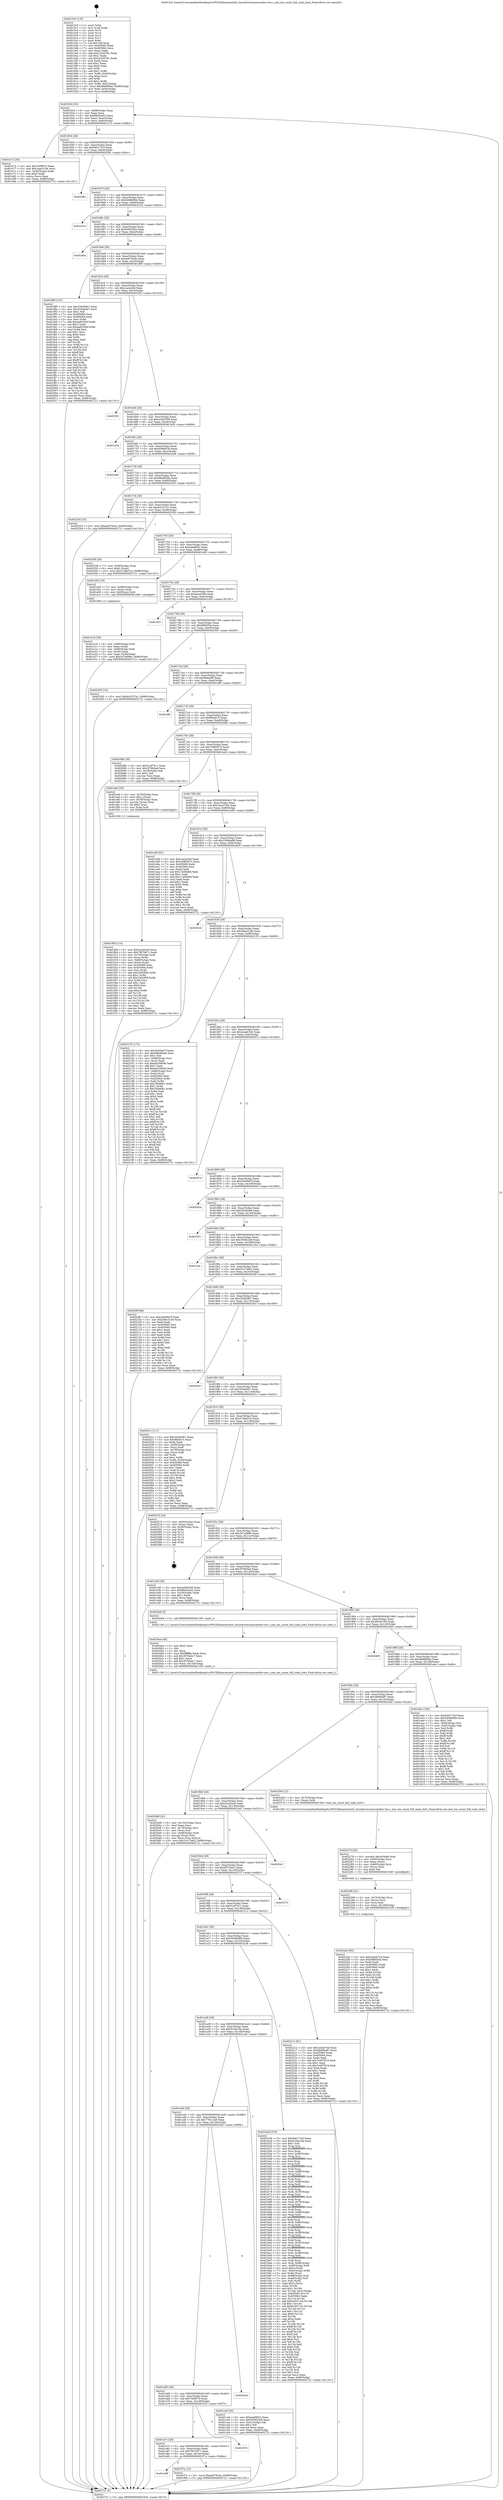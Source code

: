 digraph "0x4015c0" {
  label = "0x4015c0 (/mnt/c/Users/mathe/Desktop/tcc/POCII/binaries/extr_linuxdriversmiscmeihw-txe.c_mei_txe_count_full_read_slots_Final-ollvm.out::main(0))"
  labelloc = "t"
  node[shape=record]

  Entry [label="",width=0.3,height=0.3,shape=circle,fillcolor=black,style=filled]
  "0x401634" [label="{
     0x401634 [32]\l
     | [instrs]\l
     &nbsp;&nbsp;0x401634 \<+6\>: mov -0x98(%rbp),%eax\l
     &nbsp;&nbsp;0x40163a \<+2\>: mov %eax,%ecx\l
     &nbsp;&nbsp;0x40163c \<+6\>: sub $0x88d3ceb2,%ecx\l
     &nbsp;&nbsp;0x401642 \<+6\>: mov %eax,-0xac(%rbp)\l
     &nbsp;&nbsp;0x401648 \<+6\>: mov %ecx,-0xb0(%rbp)\l
     &nbsp;&nbsp;0x40164e \<+6\>: je 0000000000401e72 \<main+0x8b2\>\l
  }"]
  "0x401e72" [label="{
     0x401e72 [30]\l
     | [instrs]\l
     &nbsp;&nbsp;0x401e72 \<+5\>: mov $0x7e0ff374,%eax\l
     &nbsp;&nbsp;0x401e77 \<+5\>: mov $0x1bac57d4,%ecx\l
     &nbsp;&nbsp;0x401e7c \<+3\>: mov -0x30(%rbp),%edx\l
     &nbsp;&nbsp;0x401e7f \<+3\>: cmp $0x0,%edx\l
     &nbsp;&nbsp;0x401e82 \<+3\>: cmove %ecx,%eax\l
     &nbsp;&nbsp;0x401e85 \<+6\>: mov %eax,-0x98(%rbp)\l
     &nbsp;&nbsp;0x401e8b \<+5\>: jmp 0000000000402721 \<main+0x1161\>\l
  }"]
  "0x401654" [label="{
     0x401654 [28]\l
     | [instrs]\l
     &nbsp;&nbsp;0x401654 \<+5\>: jmp 0000000000401659 \<main+0x99\>\l
     &nbsp;&nbsp;0x401659 \<+6\>: mov -0xac(%rbp),%eax\l
     &nbsp;&nbsp;0x40165f \<+5\>: sub $0x94017d1f,%eax\l
     &nbsp;&nbsp;0x401664 \<+6\>: mov %eax,-0xb4(%rbp)\l
     &nbsp;&nbsp;0x40166a \<+6\>: je 000000000040258c \<main+0xfcc\>\l
  }"]
  Exit [label="",width=0.3,height=0.3,shape=circle,fillcolor=black,style=filled,peripheries=2]
  "0x40258c" [label="{
     0x40258c\l
  }", style=dashed]
  "0x401670" [label="{
     0x401670 [28]\l
     | [instrs]\l
     &nbsp;&nbsp;0x401670 \<+5\>: jmp 0000000000401675 \<main+0xb5\>\l
     &nbsp;&nbsp;0x401675 \<+6\>: mov -0xac(%rbp),%eax\l
     &nbsp;&nbsp;0x40167b \<+5\>: sub $0x9468b96b,%eax\l
     &nbsp;&nbsp;0x401680 \<+6\>: mov %eax,-0xb8(%rbp)\l
     &nbsp;&nbsp;0x401686 \<+6\>: je 0000000000402314 \<main+0xd54\>\l
  }"]
  "0x4022ab" [label="{
     0x4022ab [90]\l
     | [instrs]\l
     &nbsp;&nbsp;0x4022ab \<+5\>: mov $0x2a4eb7a0,%eax\l
     &nbsp;&nbsp;0x4022b0 \<+5\>: mov $0xf4fb920a,%esi\l
     &nbsp;&nbsp;0x4022b5 \<+2\>: xor %edx,%edx\l
     &nbsp;&nbsp;0x4022b7 \<+8\>: mov 0x405060,%r8d\l
     &nbsp;&nbsp;0x4022bf \<+8\>: mov 0x405064,%r9d\l
     &nbsp;&nbsp;0x4022c7 \<+3\>: sub $0x1,%edx\l
     &nbsp;&nbsp;0x4022ca \<+3\>: mov %r8d,%r10d\l
     &nbsp;&nbsp;0x4022cd \<+3\>: add %edx,%r10d\l
     &nbsp;&nbsp;0x4022d0 \<+4\>: imul %r10d,%r8d\l
     &nbsp;&nbsp;0x4022d4 \<+4\>: and $0x1,%r8d\l
     &nbsp;&nbsp;0x4022d8 \<+4\>: cmp $0x0,%r8d\l
     &nbsp;&nbsp;0x4022dc \<+4\>: sete %r11b\l
     &nbsp;&nbsp;0x4022e0 \<+4\>: cmp $0xa,%r9d\l
     &nbsp;&nbsp;0x4022e4 \<+3\>: setl %bl\l
     &nbsp;&nbsp;0x4022e7 \<+3\>: mov %r11b,%r14b\l
     &nbsp;&nbsp;0x4022ea \<+3\>: and %bl,%r14b\l
     &nbsp;&nbsp;0x4022ed \<+3\>: xor %bl,%r11b\l
     &nbsp;&nbsp;0x4022f0 \<+3\>: or %r11b,%r14b\l
     &nbsp;&nbsp;0x4022f3 \<+4\>: test $0x1,%r14b\l
     &nbsp;&nbsp;0x4022f7 \<+3\>: cmovne %esi,%eax\l
     &nbsp;&nbsp;0x4022fa \<+6\>: mov %eax,-0x98(%rbp)\l
     &nbsp;&nbsp;0x402300 \<+5\>: jmp 0000000000402721 \<main+0x1161\>\l
  }"]
  "0x402314" [label="{
     0x402314\l
  }", style=dashed]
  "0x40168c" [label="{
     0x40168c [28]\l
     | [instrs]\l
     &nbsp;&nbsp;0x40168c \<+5\>: jmp 0000000000401691 \<main+0xd1\>\l
     &nbsp;&nbsp;0x401691 \<+6\>: mov -0xac(%rbp),%eax\l
     &nbsp;&nbsp;0x401697 \<+5\>: sub $0x94f354a5,%eax\l
     &nbsp;&nbsp;0x40169c \<+6\>: mov %eax,-0xbc(%rbp)\l
     &nbsp;&nbsp;0x4016a2 \<+6\>: je 00000000004024be \<main+0xefe\>\l
  }"]
  "0x402296" [label="{
     0x402296 [21]\l
     | [instrs]\l
     &nbsp;&nbsp;0x402296 \<+4\>: mov -0x70(%rbp),%rcx\l
     &nbsp;&nbsp;0x40229a \<+3\>: mov (%rcx),%rcx\l
     &nbsp;&nbsp;0x40229d \<+3\>: mov %rcx,%rdi\l
     &nbsp;&nbsp;0x4022a0 \<+6\>: mov %eax,-0x158(%rbp)\l
     &nbsp;&nbsp;0x4022a6 \<+5\>: call 0000000000401030 \<free@plt\>\l
     | [calls]\l
     &nbsp;&nbsp;0x401030 \{1\} (unknown)\l
  }"]
  "0x4024be" [label="{
     0x4024be\l
  }", style=dashed]
  "0x4016a8" [label="{
     0x4016a8 [28]\l
     | [instrs]\l
     &nbsp;&nbsp;0x4016a8 \<+5\>: jmp 00000000004016ad \<main+0xed\>\l
     &nbsp;&nbsp;0x4016ad \<+6\>: mov -0xac(%rbp),%eax\l
     &nbsp;&nbsp;0x4016b3 \<+5\>: sub $0xae679c4e,%eax\l
     &nbsp;&nbsp;0x4016b8 \<+6\>: mov %eax,-0xc0(%rbp)\l
     &nbsp;&nbsp;0x4016be \<+6\>: je 0000000000401f89 \<main+0x9c9\>\l
  }"]
  "0x402279" [label="{
     0x402279 [29]\l
     | [instrs]\l
     &nbsp;&nbsp;0x402279 \<+10\>: movabs $0x4030d6,%rdi\l
     &nbsp;&nbsp;0x402283 \<+4\>: mov -0x60(%rbp),%rcx\l
     &nbsp;&nbsp;0x402287 \<+2\>: mov %eax,(%rcx)\l
     &nbsp;&nbsp;0x402289 \<+4\>: mov -0x60(%rbp),%rcx\l
     &nbsp;&nbsp;0x40228d \<+2\>: mov (%rcx),%esi\l
     &nbsp;&nbsp;0x40228f \<+2\>: mov $0x0,%al\l
     &nbsp;&nbsp;0x402291 \<+5\>: call 0000000000401040 \<printf@plt\>\l
     | [calls]\l
     &nbsp;&nbsp;0x401040 \{1\} (unknown)\l
  }"]
  "0x401f89" [label="{
     0x401f89 [147]\l
     | [instrs]\l
     &nbsp;&nbsp;0x401f89 \<+5\>: mov $0x326d59b7,%eax\l
     &nbsp;&nbsp;0x401f8e \<+5\>: mov $0x345ab0b7,%ecx\l
     &nbsp;&nbsp;0x401f93 \<+2\>: mov $0x1,%dl\l
     &nbsp;&nbsp;0x401f95 \<+7\>: mov 0x405060,%esi\l
     &nbsp;&nbsp;0x401f9c \<+7\>: mov 0x405064,%edi\l
     &nbsp;&nbsp;0x401fa3 \<+3\>: mov %esi,%r8d\l
     &nbsp;&nbsp;0x401fa6 \<+7\>: add $0xaa8335ef,%r8d\l
     &nbsp;&nbsp;0x401fad \<+4\>: sub $0x1,%r8d\l
     &nbsp;&nbsp;0x401fb1 \<+7\>: sub $0xaa8335ef,%r8d\l
     &nbsp;&nbsp;0x401fb8 \<+4\>: imul %r8d,%esi\l
     &nbsp;&nbsp;0x401fbc \<+3\>: and $0x1,%esi\l
     &nbsp;&nbsp;0x401fbf \<+3\>: cmp $0x0,%esi\l
     &nbsp;&nbsp;0x401fc2 \<+4\>: sete %r9b\l
     &nbsp;&nbsp;0x401fc6 \<+3\>: cmp $0xa,%edi\l
     &nbsp;&nbsp;0x401fc9 \<+4\>: setl %r10b\l
     &nbsp;&nbsp;0x401fcd \<+3\>: mov %r9b,%r11b\l
     &nbsp;&nbsp;0x401fd0 \<+4\>: xor $0xff,%r11b\l
     &nbsp;&nbsp;0x401fd4 \<+3\>: mov %r10b,%bl\l
     &nbsp;&nbsp;0x401fd7 \<+3\>: xor $0xff,%bl\l
     &nbsp;&nbsp;0x401fda \<+3\>: xor $0x1,%dl\l
     &nbsp;&nbsp;0x401fdd \<+3\>: mov %r11b,%r14b\l
     &nbsp;&nbsp;0x401fe0 \<+4\>: and $0xff,%r14b\l
     &nbsp;&nbsp;0x401fe4 \<+3\>: and %dl,%r9b\l
     &nbsp;&nbsp;0x401fe7 \<+3\>: mov %bl,%r15b\l
     &nbsp;&nbsp;0x401fea \<+4\>: and $0xff,%r15b\l
     &nbsp;&nbsp;0x401fee \<+3\>: and %dl,%r10b\l
     &nbsp;&nbsp;0x401ff1 \<+3\>: or %r9b,%r14b\l
     &nbsp;&nbsp;0x401ff4 \<+3\>: or %r10b,%r15b\l
     &nbsp;&nbsp;0x401ff7 \<+3\>: xor %r15b,%r14b\l
     &nbsp;&nbsp;0x401ffa \<+3\>: or %bl,%r11b\l
     &nbsp;&nbsp;0x401ffd \<+4\>: xor $0xff,%r11b\l
     &nbsp;&nbsp;0x402001 \<+3\>: or $0x1,%dl\l
     &nbsp;&nbsp;0x402004 \<+3\>: and %dl,%r11b\l
     &nbsp;&nbsp;0x402007 \<+3\>: or %r11b,%r14b\l
     &nbsp;&nbsp;0x40200a \<+4\>: test $0x1,%r14b\l
     &nbsp;&nbsp;0x40200e \<+3\>: cmovne %ecx,%eax\l
     &nbsp;&nbsp;0x402011 \<+6\>: mov %eax,-0x98(%rbp)\l
     &nbsp;&nbsp;0x402017 \<+5\>: jmp 0000000000402721 \<main+0x1161\>\l
  }"]
  "0x4016c4" [label="{
     0x4016c4 [28]\l
     | [instrs]\l
     &nbsp;&nbsp;0x4016c4 \<+5\>: jmp 00000000004016c9 \<main+0x109\>\l
     &nbsp;&nbsp;0x4016c9 \<+6\>: mov -0xac(%rbp),%eax\l
     &nbsp;&nbsp;0x4016cf \<+5\>: sub $0xcca2a3a9,%eax\l
     &nbsp;&nbsp;0x4016d4 \<+6\>: mov %eax,-0xc4(%rbp)\l
     &nbsp;&nbsp;0x4016da \<+6\>: je 00000000004025f2 \<main+0x1032\>\l
  }"]
  "0x4020d6" [label="{
     0x4020d6 [41]\l
     | [instrs]\l
     &nbsp;&nbsp;0x4020d6 \<+6\>: mov -0x154(%rbp),%ecx\l
     &nbsp;&nbsp;0x4020dc \<+3\>: imul %eax,%ecx\l
     &nbsp;&nbsp;0x4020df \<+4\>: mov -0x70(%rbp),%rsi\l
     &nbsp;&nbsp;0x4020e3 \<+3\>: mov (%rsi),%rsi\l
     &nbsp;&nbsp;0x4020e6 \<+4\>: mov -0x68(%rbp),%rdi\l
     &nbsp;&nbsp;0x4020ea \<+3\>: movslq (%rdi),%rdi\l
     &nbsp;&nbsp;0x4020ed \<+3\>: mov %ecx,(%rsi,%rdi,4)\l
     &nbsp;&nbsp;0x4020f0 \<+10\>: movl $0x31473d02,-0x98(%rbp)\l
     &nbsp;&nbsp;0x4020fa \<+5\>: jmp 0000000000402721 \<main+0x1161\>\l
  }"]
  "0x4025f2" [label="{
     0x4025f2\l
  }", style=dashed]
  "0x4016e0" [label="{
     0x4016e0 [28]\l
     | [instrs]\l
     &nbsp;&nbsp;0x4016e0 \<+5\>: jmp 00000000004016e5 \<main+0x125\>\l
     &nbsp;&nbsp;0x4016e5 \<+6\>: mov -0xac(%rbp),%eax\l
     &nbsp;&nbsp;0x4016eb \<+5\>: sub $0xce5b5058,%eax\l
     &nbsp;&nbsp;0x4016f0 \<+6\>: mov %eax,-0xc8(%rbp)\l
     &nbsp;&nbsp;0x4016f6 \<+6\>: je 0000000000401e54 \<main+0x894\>\l
  }"]
  "0x4020ae" [label="{
     0x4020ae [40]\l
     | [instrs]\l
     &nbsp;&nbsp;0x4020ae \<+5\>: mov $0x2,%ecx\l
     &nbsp;&nbsp;0x4020b3 \<+1\>: cltd\l
     &nbsp;&nbsp;0x4020b4 \<+2\>: idiv %ecx\l
     &nbsp;&nbsp;0x4020b6 \<+6\>: imul $0xfffffffe,%edx,%ecx\l
     &nbsp;&nbsp;0x4020bc \<+6\>: sub $0x397bbdc7,%ecx\l
     &nbsp;&nbsp;0x4020c2 \<+3\>: add $0x1,%ecx\l
     &nbsp;&nbsp;0x4020c5 \<+6\>: add $0x397bbdc7,%ecx\l
     &nbsp;&nbsp;0x4020cb \<+6\>: mov %ecx,-0x154(%rbp)\l
     &nbsp;&nbsp;0x4020d1 \<+5\>: call 0000000000401160 \<next_i\>\l
     | [calls]\l
     &nbsp;&nbsp;0x401160 \{1\} (/mnt/c/Users/mathe/Desktop/tcc/POCII/binaries/extr_linuxdriversmiscmeihw-txe.c_mei_txe_count_full_read_slots_Final-ollvm.out::next_i)\l
  }"]
  "0x401e54" [label="{
     0x401e54\l
  }", style=dashed]
  "0x4016fc" [label="{
     0x4016fc [28]\l
     | [instrs]\l
     &nbsp;&nbsp;0x4016fc \<+5\>: jmp 0000000000401701 \<main+0x141\>\l
     &nbsp;&nbsp;0x401701 \<+6\>: mov -0xac(%rbp),%eax\l
     &nbsp;&nbsp;0x401707 \<+5\>: sub $0xd58d61fd,%eax\l
     &nbsp;&nbsp;0x40170c \<+6\>: mov %eax,-0xcc(%rbp)\l
     &nbsp;&nbsp;0x401712 \<+6\>: je 00000000004024e8 \<main+0xf28\>\l
  }"]
  "0x401a98" [label="{
     0x401a98\l
  }", style=dashed]
  "0x4024e8" [label="{
     0x4024e8\l
  }", style=dashed]
  "0x401718" [label="{
     0x401718 [28]\l
     | [instrs]\l
     &nbsp;&nbsp;0x401718 \<+5\>: jmp 000000000040171d \<main+0x15d\>\l
     &nbsp;&nbsp;0x40171d \<+6\>: mov -0xac(%rbp),%eax\l
     &nbsp;&nbsp;0x401723 \<+5\>: sub $0xd8e90b4b,%eax\l
     &nbsp;&nbsp;0x401728 \<+6\>: mov %eax,-0xd0(%rbp)\l
     &nbsp;&nbsp;0x40172e \<+6\>: je 0000000000402203 \<main+0xc43\>\l
  }"]
  "0x401f7a" [label="{
     0x401f7a [15]\l
     | [instrs]\l
     &nbsp;&nbsp;0x401f7a \<+10\>: movl $0xae679c4e,-0x98(%rbp)\l
     &nbsp;&nbsp;0x401f84 \<+5\>: jmp 0000000000402721 \<main+0x1161\>\l
  }"]
  "0x402203" [label="{
     0x402203 [15]\l
     | [instrs]\l
     &nbsp;&nbsp;0x402203 \<+10\>: movl $0xae679c4e,-0x98(%rbp)\l
     &nbsp;&nbsp;0x40220d \<+5\>: jmp 0000000000402721 \<main+0x1161\>\l
  }"]
  "0x401734" [label="{
     0x401734 [28]\l
     | [instrs]\l
     &nbsp;&nbsp;0x401734 \<+5\>: jmp 0000000000401739 \<main+0x179\>\l
     &nbsp;&nbsp;0x401739 \<+6\>: mov -0xac(%rbp),%eax\l
     &nbsp;&nbsp;0x40173f \<+5\>: sub $0xdc2237a1,%eax\l
     &nbsp;&nbsp;0x401744 \<+6\>: mov %eax,-0xd4(%rbp)\l
     &nbsp;&nbsp;0x40174a \<+6\>: je 0000000000402558 \<main+0xf98\>\l
  }"]
  "0x401a7c" [label="{
     0x401a7c [28]\l
     | [instrs]\l
     &nbsp;&nbsp;0x401a7c \<+5\>: jmp 0000000000401a81 \<main+0x4c1\>\l
     &nbsp;&nbsp;0x401a81 \<+6\>: mov -0xac(%rbp),%eax\l
     &nbsp;&nbsp;0x401a87 \<+5\>: sub $0x7fb70d71,%eax\l
     &nbsp;&nbsp;0x401a8c \<+6\>: mov %eax,-0x14c(%rbp)\l
     &nbsp;&nbsp;0x401a92 \<+6\>: je 0000000000401f7a \<main+0x9ba\>\l
  }"]
  "0x402558" [label="{
     0x402558 [28]\l
     | [instrs]\l
     &nbsp;&nbsp;0x402558 \<+7\>: mov -0x90(%rbp),%rax\l
     &nbsp;&nbsp;0x40255f \<+6\>: movl $0x0,(%rax)\l
     &nbsp;&nbsp;0x402565 \<+10\>: movl $0x3748a51b,-0x98(%rbp)\l
     &nbsp;&nbsp;0x40256f \<+5\>: jmp 0000000000402721 \<main+0x1161\>\l
  }"]
  "0x401750" [label="{
     0x401750 [28]\l
     | [instrs]\l
     &nbsp;&nbsp;0x401750 \<+5\>: jmp 0000000000401755 \<main+0x195\>\l
     &nbsp;&nbsp;0x401755 \<+6\>: mov -0xac(%rbp),%eax\l
     &nbsp;&nbsp;0x40175b \<+5\>: sub $0xeee6f03c,%eax\l
     &nbsp;&nbsp;0x401760 \<+6\>: mov %eax,-0xd8(%rbp)\l
     &nbsp;&nbsp;0x401766 \<+6\>: je 0000000000401e05 \<main+0x845\>\l
  }"]
  "0x402535" [label="{
     0x402535\l
  }", style=dashed]
  "0x401e05" [label="{
     0x401e05 [19]\l
     | [instrs]\l
     &nbsp;&nbsp;0x401e05 \<+7\>: mov -0x88(%rbp),%rax\l
     &nbsp;&nbsp;0x401e0c \<+3\>: mov (%rax),%rax\l
     &nbsp;&nbsp;0x401e0f \<+4\>: mov 0x8(%rax),%rdi\l
     &nbsp;&nbsp;0x401e13 \<+5\>: call 0000000000401060 \<atoi@plt\>\l
     | [calls]\l
     &nbsp;&nbsp;0x401060 \{1\} (unknown)\l
  }"]
  "0x40176c" [label="{
     0x40176c [28]\l
     | [instrs]\l
     &nbsp;&nbsp;0x40176c \<+5\>: jmp 0000000000401771 \<main+0x1b1\>\l
     &nbsp;&nbsp;0x401771 \<+6\>: mov -0xac(%rbp),%eax\l
     &nbsp;&nbsp;0x401777 \<+5\>: sub $0xeeecf384,%eax\l
     &nbsp;&nbsp;0x40177c \<+6\>: mov %eax,-0xdc(%rbp)\l
     &nbsp;&nbsp;0x401782 \<+6\>: je 0000000000401d51 \<main+0x791\>\l
  }"]
  "0x401a60" [label="{
     0x401a60 [28]\l
     | [instrs]\l
     &nbsp;&nbsp;0x401a60 \<+5\>: jmp 0000000000401a65 \<main+0x4a5\>\l
     &nbsp;&nbsp;0x401a65 \<+6\>: mov -0xac(%rbp),%eax\l
     &nbsp;&nbsp;0x401a6b \<+5\>: sub $0x7e0ff374,%eax\l
     &nbsp;&nbsp;0x401a70 \<+6\>: mov %eax,-0x148(%rbp)\l
     &nbsp;&nbsp;0x401a76 \<+6\>: je 0000000000402535 \<main+0xf75\>\l
  }"]
  "0x401d51" [label="{
     0x401d51\l
  }", style=dashed]
  "0x401788" [label="{
     0x401788 [28]\l
     | [instrs]\l
     &nbsp;&nbsp;0x401788 \<+5\>: jmp 000000000040178d \<main+0x1cd\>\l
     &nbsp;&nbsp;0x40178d \<+6\>: mov -0xac(%rbp),%eax\l
     &nbsp;&nbsp;0x401793 \<+5\>: sub $0xf4fb920a,%eax\l
     &nbsp;&nbsp;0x401798 \<+6\>: mov %eax,-0xe0(%rbp)\l
     &nbsp;&nbsp;0x40179e \<+6\>: je 0000000000402305 \<main+0xd45\>\l
  }"]
  "0x402544" [label="{
     0x402544\l
  }", style=dashed]
  "0x402305" [label="{
     0x402305 [15]\l
     | [instrs]\l
     &nbsp;&nbsp;0x402305 \<+10\>: movl $0xdc2237a1,-0x98(%rbp)\l
     &nbsp;&nbsp;0x40230f \<+5\>: jmp 0000000000402721 \<main+0x1161\>\l
  }"]
  "0x4017a4" [label="{
     0x4017a4 [28]\l
     | [instrs]\l
     &nbsp;&nbsp;0x4017a4 \<+5\>: jmp 00000000004017a9 \<main+0x1e9\>\l
     &nbsp;&nbsp;0x4017a9 \<+6\>: mov -0xac(%rbp),%eax\l
     &nbsp;&nbsp;0x4017af \<+5\>: sub $0x8bdebf8,%eax\l
     &nbsp;&nbsp;0x4017b4 \<+6\>: mov %eax,-0xe4(%rbp)\l
     &nbsp;&nbsp;0x4017ba \<+6\>: je 0000000000401df6 \<main+0x836\>\l
  }"]
  "0x401f08" [label="{
     0x401f08 [114]\l
     | [instrs]\l
     &nbsp;&nbsp;0x401f08 \<+5\>: mov $0xcca2a3a9,%ecx\l
     &nbsp;&nbsp;0x401f0d \<+5\>: mov $0x7fb70d71,%edx\l
     &nbsp;&nbsp;0x401f12 \<+4\>: mov -0x70(%rbp),%rdi\l
     &nbsp;&nbsp;0x401f16 \<+3\>: mov %rax,(%rdi)\l
     &nbsp;&nbsp;0x401f19 \<+4\>: mov -0x68(%rbp),%rax\l
     &nbsp;&nbsp;0x401f1d \<+6\>: movl $0x0,(%rax)\l
     &nbsp;&nbsp;0x401f23 \<+7\>: mov 0x405060,%esi\l
     &nbsp;&nbsp;0x401f2a \<+8\>: mov 0x405064,%r8d\l
     &nbsp;&nbsp;0x401f32 \<+3\>: mov %esi,%r9d\l
     &nbsp;&nbsp;0x401f35 \<+7\>: add $0x23f2df58,%r9d\l
     &nbsp;&nbsp;0x401f3c \<+4\>: sub $0x1,%r9d\l
     &nbsp;&nbsp;0x401f40 \<+7\>: sub $0x23f2df58,%r9d\l
     &nbsp;&nbsp;0x401f47 \<+4\>: imul %r9d,%esi\l
     &nbsp;&nbsp;0x401f4b \<+3\>: and $0x1,%esi\l
     &nbsp;&nbsp;0x401f4e \<+3\>: cmp $0x0,%esi\l
     &nbsp;&nbsp;0x401f51 \<+4\>: sete %r10b\l
     &nbsp;&nbsp;0x401f55 \<+4\>: cmp $0xa,%r8d\l
     &nbsp;&nbsp;0x401f59 \<+4\>: setl %r11b\l
     &nbsp;&nbsp;0x401f5d \<+3\>: mov %r10b,%bl\l
     &nbsp;&nbsp;0x401f60 \<+3\>: and %r11b,%bl\l
     &nbsp;&nbsp;0x401f63 \<+3\>: xor %r11b,%r10b\l
     &nbsp;&nbsp;0x401f66 \<+3\>: or %r10b,%bl\l
     &nbsp;&nbsp;0x401f69 \<+3\>: test $0x1,%bl\l
     &nbsp;&nbsp;0x401f6c \<+3\>: cmovne %edx,%ecx\l
     &nbsp;&nbsp;0x401f6f \<+6\>: mov %ecx,-0x98(%rbp)\l
     &nbsp;&nbsp;0x401f75 \<+5\>: jmp 0000000000402721 \<main+0x1161\>\l
  }"]
  "0x401df6" [label="{
     0x401df6\l
  }", style=dashed]
  "0x4017c0" [label="{
     0x4017c0 [28]\l
     | [instrs]\l
     &nbsp;&nbsp;0x4017c0 \<+5\>: jmp 00000000004017c5 \<main+0x205\>\l
     &nbsp;&nbsp;0x4017c5 \<+6\>: mov -0xac(%rbp),%eax\l
     &nbsp;&nbsp;0x4017cb \<+5\>: sub $0xf9eb915,%eax\l
     &nbsp;&nbsp;0x4017d0 \<+6\>: mov %eax,-0xe8(%rbp)\l
     &nbsp;&nbsp;0x4017d6 \<+6\>: je 000000000040208b \<main+0xacb\>\l
  }"]
  "0x401e18" [label="{
     0x401e18 [30]\l
     | [instrs]\l
     &nbsp;&nbsp;0x401e18 \<+4\>: mov -0x80(%rbp),%rdi\l
     &nbsp;&nbsp;0x401e1c \<+2\>: mov %eax,(%rdi)\l
     &nbsp;&nbsp;0x401e1e \<+4\>: mov -0x80(%rbp),%rdi\l
     &nbsp;&nbsp;0x401e22 \<+2\>: mov (%rdi),%eax\l
     &nbsp;&nbsp;0x401e24 \<+3\>: mov %eax,-0x30(%rbp)\l
     &nbsp;&nbsp;0x401e27 \<+10\>: movl $0x3a7ed996,-0x98(%rbp)\l
     &nbsp;&nbsp;0x401e31 \<+5\>: jmp 0000000000402721 \<main+0x1161\>\l
  }"]
  "0x40208b" [label="{
     0x40208b [30]\l
     | [instrs]\l
     &nbsp;&nbsp;0x40208b \<+5\>: mov $0x51af7011,%eax\l
     &nbsp;&nbsp;0x402090 \<+5\>: mov $0x3f76b0ad,%ecx\l
     &nbsp;&nbsp;0x402095 \<+3\>: mov -0x29(%rbp),%dl\l
     &nbsp;&nbsp;0x402098 \<+3\>: test $0x1,%dl\l
     &nbsp;&nbsp;0x40209b \<+3\>: cmovne %ecx,%eax\l
     &nbsp;&nbsp;0x40209e \<+6\>: mov %eax,-0x98(%rbp)\l
     &nbsp;&nbsp;0x4020a4 \<+5\>: jmp 0000000000402721 \<main+0x1161\>\l
  }"]
  "0x4017dc" [label="{
     0x4017dc [28]\l
     | [instrs]\l
     &nbsp;&nbsp;0x4017dc \<+5\>: jmp 00000000004017e1 \<main+0x221\>\l
     &nbsp;&nbsp;0x4017e1 \<+6\>: mov -0xac(%rbp),%eax\l
     &nbsp;&nbsp;0x4017e7 \<+5\>: sub $0x16982672,%eax\l
     &nbsp;&nbsp;0x4017ec \<+6\>: mov %eax,-0xec(%rbp)\l
     &nbsp;&nbsp;0x4017f2 \<+6\>: je 0000000000401eeb \<main+0x92b\>\l
  }"]
  "0x401a44" [label="{
     0x401a44 [28]\l
     | [instrs]\l
     &nbsp;&nbsp;0x401a44 \<+5\>: jmp 0000000000401a49 \<main+0x489\>\l
     &nbsp;&nbsp;0x401a49 \<+6\>: mov -0xac(%rbp),%eax\l
     &nbsp;&nbsp;0x401a4f \<+5\>: sub $0x778c12a6,%eax\l
     &nbsp;&nbsp;0x401a54 \<+6\>: mov %eax,-0x144(%rbp)\l
     &nbsp;&nbsp;0x401a5a \<+6\>: je 0000000000402544 \<main+0xf84\>\l
  }"]
  "0x401eeb" [label="{
     0x401eeb [29]\l
     | [instrs]\l
     &nbsp;&nbsp;0x401eeb \<+4\>: mov -0x78(%rbp),%rax\l
     &nbsp;&nbsp;0x401eef \<+6\>: movl $0x1,(%rax)\l
     &nbsp;&nbsp;0x401ef5 \<+4\>: mov -0x78(%rbp),%rax\l
     &nbsp;&nbsp;0x401ef9 \<+3\>: movslq (%rax),%rax\l
     &nbsp;&nbsp;0x401efc \<+4\>: shl $0x2,%rax\l
     &nbsp;&nbsp;0x401f00 \<+3\>: mov %rax,%rdi\l
     &nbsp;&nbsp;0x401f03 \<+5\>: call 0000000000401050 \<malloc@plt\>\l
     | [calls]\l
     &nbsp;&nbsp;0x401050 \{1\} (unknown)\l
  }"]
  "0x4017f8" [label="{
     0x4017f8 [28]\l
     | [instrs]\l
     &nbsp;&nbsp;0x4017f8 \<+5\>: jmp 00000000004017fd \<main+0x23d\>\l
     &nbsp;&nbsp;0x4017fd \<+6\>: mov -0xac(%rbp),%eax\l
     &nbsp;&nbsp;0x401803 \<+5\>: sub $0x1bac57d4,%eax\l
     &nbsp;&nbsp;0x401808 \<+6\>: mov %eax,-0xf0(%rbp)\l
     &nbsp;&nbsp;0x40180e \<+6\>: je 0000000000401e90 \<main+0x8d0\>\l
  }"]
  "0x401ca0" [label="{
     0x401ca0 [30]\l
     | [instrs]\l
     &nbsp;&nbsp;0x401ca0 \<+5\>: mov $0xeee6f03c,%eax\l
     &nbsp;&nbsp;0x401ca5 \<+5\>: mov $0x305922b9,%ecx\l
     &nbsp;&nbsp;0x401caa \<+3\>: mov -0x31(%rbp),%dl\l
     &nbsp;&nbsp;0x401cad \<+3\>: test $0x1,%dl\l
     &nbsp;&nbsp;0x401cb0 \<+3\>: cmovne %ecx,%eax\l
     &nbsp;&nbsp;0x401cb3 \<+6\>: mov %eax,-0x98(%rbp)\l
     &nbsp;&nbsp;0x401cb9 \<+5\>: jmp 0000000000402721 \<main+0x1161\>\l
  }"]
  "0x401e90" [label="{
     0x401e90 [91]\l
     | [instrs]\l
     &nbsp;&nbsp;0x401e90 \<+5\>: mov $0xcca2a3a9,%eax\l
     &nbsp;&nbsp;0x401e95 \<+5\>: mov $0x16982672,%ecx\l
     &nbsp;&nbsp;0x401e9a \<+7\>: mov 0x405060,%edx\l
     &nbsp;&nbsp;0x401ea1 \<+7\>: mov 0x405064,%esi\l
     &nbsp;&nbsp;0x401ea8 \<+2\>: mov %edx,%edi\l
     &nbsp;&nbsp;0x401eaa \<+6\>: sub $0x11b0be8d,%edi\l
     &nbsp;&nbsp;0x401eb0 \<+3\>: sub $0x1,%edi\l
     &nbsp;&nbsp;0x401eb3 \<+6\>: add $0x11b0be8d,%edi\l
     &nbsp;&nbsp;0x401eb9 \<+3\>: imul %edi,%edx\l
     &nbsp;&nbsp;0x401ebc \<+3\>: and $0x1,%edx\l
     &nbsp;&nbsp;0x401ebf \<+3\>: cmp $0x0,%edx\l
     &nbsp;&nbsp;0x401ec2 \<+4\>: sete %r8b\l
     &nbsp;&nbsp;0x401ec6 \<+3\>: cmp $0xa,%esi\l
     &nbsp;&nbsp;0x401ec9 \<+4\>: setl %r9b\l
     &nbsp;&nbsp;0x401ecd \<+3\>: mov %r8b,%r10b\l
     &nbsp;&nbsp;0x401ed0 \<+3\>: and %r9b,%r10b\l
     &nbsp;&nbsp;0x401ed3 \<+3\>: xor %r9b,%r8b\l
     &nbsp;&nbsp;0x401ed6 \<+3\>: or %r8b,%r10b\l
     &nbsp;&nbsp;0x401ed9 \<+4\>: test $0x1,%r10b\l
     &nbsp;&nbsp;0x401edd \<+3\>: cmovne %ecx,%eax\l
     &nbsp;&nbsp;0x401ee0 \<+6\>: mov %eax,-0x98(%rbp)\l
     &nbsp;&nbsp;0x401ee6 \<+5\>: jmp 0000000000402721 \<main+0x1161\>\l
  }"]
  "0x401814" [label="{
     0x401814 [28]\l
     | [instrs]\l
     &nbsp;&nbsp;0x401814 \<+5\>: jmp 0000000000401819 \<main+0x259\>\l
     &nbsp;&nbsp;0x401819 \<+6\>: mov -0xac(%rbp),%eax\l
     &nbsp;&nbsp;0x40181f \<+5\>: sub $0x2384be88,%eax\l
     &nbsp;&nbsp;0x401824 \<+6\>: mov %eax,-0xf4(%rbp)\l
     &nbsp;&nbsp;0x40182a \<+6\>: je 00000000004026cb \<main+0x110b\>\l
  }"]
  "0x401a28" [label="{
     0x401a28 [28]\l
     | [instrs]\l
     &nbsp;&nbsp;0x401a28 \<+5\>: jmp 0000000000401a2d \<main+0x46d\>\l
     &nbsp;&nbsp;0x401a2d \<+6\>: mov -0xac(%rbp),%eax\l
     &nbsp;&nbsp;0x401a33 \<+5\>: sub $0x5c34a18a,%eax\l
     &nbsp;&nbsp;0x401a38 \<+6\>: mov %eax,-0x140(%rbp)\l
     &nbsp;&nbsp;0x401a3e \<+6\>: je 0000000000401ca0 \<main+0x6e0\>\l
  }"]
  "0x4026cb" [label="{
     0x4026cb\l
  }", style=dashed]
  "0x401830" [label="{
     0x401830 [28]\l
     | [instrs]\l
     &nbsp;&nbsp;0x401830 \<+5\>: jmp 0000000000401835 \<main+0x275\>\l
     &nbsp;&nbsp;0x401835 \<+6\>: mov -0xac(%rbp),%eax\l
     &nbsp;&nbsp;0x40183b \<+5\>: sub $0x26bc3146,%eax\l
     &nbsp;&nbsp;0x401840 \<+6\>: mov %eax,-0xf8(%rbp)\l
     &nbsp;&nbsp;0x401846 \<+6\>: je 0000000000402155 \<main+0xb95\>\l
  }"]
  "0x401b28" [label="{
     0x401b28 [376]\l
     | [instrs]\l
     &nbsp;&nbsp;0x401b28 \<+5\>: mov $0x94017d1f,%eax\l
     &nbsp;&nbsp;0x401b2d \<+5\>: mov $0x5c34a18a,%ecx\l
     &nbsp;&nbsp;0x401b32 \<+2\>: mov $0x1,%dl\l
     &nbsp;&nbsp;0x401b34 \<+3\>: mov %rsp,%rsi\l
     &nbsp;&nbsp;0x401b37 \<+4\>: add $0xfffffffffffffff0,%rsi\l
     &nbsp;&nbsp;0x401b3b \<+3\>: mov %rsi,%rsp\l
     &nbsp;&nbsp;0x401b3e \<+7\>: mov %rsi,-0x90(%rbp)\l
     &nbsp;&nbsp;0x401b45 \<+3\>: mov %rsp,%rsi\l
     &nbsp;&nbsp;0x401b48 \<+4\>: add $0xfffffffffffffff0,%rsi\l
     &nbsp;&nbsp;0x401b4c \<+3\>: mov %rsi,%rsp\l
     &nbsp;&nbsp;0x401b4f \<+3\>: mov %rsp,%rdi\l
     &nbsp;&nbsp;0x401b52 \<+4\>: add $0xfffffffffffffff0,%rdi\l
     &nbsp;&nbsp;0x401b56 \<+3\>: mov %rdi,%rsp\l
     &nbsp;&nbsp;0x401b59 \<+7\>: mov %rdi,-0x88(%rbp)\l
     &nbsp;&nbsp;0x401b60 \<+3\>: mov %rsp,%rdi\l
     &nbsp;&nbsp;0x401b63 \<+4\>: add $0xfffffffffffffff0,%rdi\l
     &nbsp;&nbsp;0x401b67 \<+3\>: mov %rdi,%rsp\l
     &nbsp;&nbsp;0x401b6a \<+4\>: mov %rdi,-0x80(%rbp)\l
     &nbsp;&nbsp;0x401b6e \<+3\>: mov %rsp,%rdi\l
     &nbsp;&nbsp;0x401b71 \<+4\>: add $0xfffffffffffffff0,%rdi\l
     &nbsp;&nbsp;0x401b75 \<+3\>: mov %rdi,%rsp\l
     &nbsp;&nbsp;0x401b78 \<+4\>: mov %rdi,-0x78(%rbp)\l
     &nbsp;&nbsp;0x401b7c \<+3\>: mov %rsp,%rdi\l
     &nbsp;&nbsp;0x401b7f \<+4\>: add $0xfffffffffffffff0,%rdi\l
     &nbsp;&nbsp;0x401b83 \<+3\>: mov %rdi,%rsp\l
     &nbsp;&nbsp;0x401b86 \<+4\>: mov %rdi,-0x70(%rbp)\l
     &nbsp;&nbsp;0x401b8a \<+3\>: mov %rsp,%rdi\l
     &nbsp;&nbsp;0x401b8d \<+4\>: add $0xfffffffffffffff0,%rdi\l
     &nbsp;&nbsp;0x401b91 \<+3\>: mov %rdi,%rsp\l
     &nbsp;&nbsp;0x401b94 \<+4\>: mov %rdi,-0x68(%rbp)\l
     &nbsp;&nbsp;0x401b98 \<+3\>: mov %rsp,%rdi\l
     &nbsp;&nbsp;0x401b9b \<+4\>: add $0xfffffffffffffff0,%rdi\l
     &nbsp;&nbsp;0x401b9f \<+3\>: mov %rdi,%rsp\l
     &nbsp;&nbsp;0x401ba2 \<+4\>: mov %rdi,-0x60(%rbp)\l
     &nbsp;&nbsp;0x401ba6 \<+3\>: mov %rsp,%rdi\l
     &nbsp;&nbsp;0x401ba9 \<+4\>: add $0xfffffffffffffff0,%rdi\l
     &nbsp;&nbsp;0x401bad \<+3\>: mov %rdi,%rsp\l
     &nbsp;&nbsp;0x401bb0 \<+4\>: mov %rdi,-0x58(%rbp)\l
     &nbsp;&nbsp;0x401bb4 \<+3\>: mov %rsp,%rdi\l
     &nbsp;&nbsp;0x401bb7 \<+4\>: add $0xfffffffffffffff0,%rdi\l
     &nbsp;&nbsp;0x401bbb \<+3\>: mov %rdi,%rsp\l
     &nbsp;&nbsp;0x401bbe \<+4\>: mov %rdi,-0x50(%rbp)\l
     &nbsp;&nbsp;0x401bc2 \<+3\>: mov %rsp,%rdi\l
     &nbsp;&nbsp;0x401bc5 \<+4\>: add $0xfffffffffffffff0,%rdi\l
     &nbsp;&nbsp;0x401bc9 \<+3\>: mov %rdi,%rsp\l
     &nbsp;&nbsp;0x401bcc \<+4\>: mov %rdi,-0x48(%rbp)\l
     &nbsp;&nbsp;0x401bd0 \<+3\>: mov %rsp,%rdi\l
     &nbsp;&nbsp;0x401bd3 \<+4\>: add $0xfffffffffffffff0,%rdi\l
     &nbsp;&nbsp;0x401bd7 \<+3\>: mov %rdi,%rsp\l
     &nbsp;&nbsp;0x401bda \<+4\>: mov %rdi,-0x40(%rbp)\l
     &nbsp;&nbsp;0x401bde \<+7\>: mov -0x90(%rbp),%rdi\l
     &nbsp;&nbsp;0x401be5 \<+6\>: movl $0x0,(%rdi)\l
     &nbsp;&nbsp;0x401beb \<+7\>: mov -0x9c(%rbp),%r8d\l
     &nbsp;&nbsp;0x401bf2 \<+3\>: mov %r8d,(%rsi)\l
     &nbsp;&nbsp;0x401bf5 \<+7\>: mov -0x88(%rbp),%rdi\l
     &nbsp;&nbsp;0x401bfc \<+7\>: mov -0xa8(%rbp),%r9\l
     &nbsp;&nbsp;0x401c03 \<+3\>: mov %r9,(%rdi)\l
     &nbsp;&nbsp;0x401c06 \<+3\>: cmpl $0x2,(%rsi)\l
     &nbsp;&nbsp;0x401c09 \<+4\>: setne %r10b\l
     &nbsp;&nbsp;0x401c0d \<+4\>: and $0x1,%r10b\l
     &nbsp;&nbsp;0x401c11 \<+4\>: mov %r10b,-0x31(%rbp)\l
     &nbsp;&nbsp;0x401c15 \<+8\>: mov 0x405060,%r11d\l
     &nbsp;&nbsp;0x401c1d \<+7\>: mov 0x405064,%ebx\l
     &nbsp;&nbsp;0x401c24 \<+3\>: mov %r11d,%r14d\l
     &nbsp;&nbsp;0x401c27 \<+7\>: add $0xbc5071e3,%r14d\l
     &nbsp;&nbsp;0x401c2e \<+4\>: sub $0x1,%r14d\l
     &nbsp;&nbsp;0x401c32 \<+7\>: sub $0xbc5071e3,%r14d\l
     &nbsp;&nbsp;0x401c39 \<+4\>: imul %r14d,%r11d\l
     &nbsp;&nbsp;0x401c3d \<+4\>: and $0x1,%r11d\l
     &nbsp;&nbsp;0x401c41 \<+4\>: cmp $0x0,%r11d\l
     &nbsp;&nbsp;0x401c45 \<+4\>: sete %r10b\l
     &nbsp;&nbsp;0x401c49 \<+3\>: cmp $0xa,%ebx\l
     &nbsp;&nbsp;0x401c4c \<+4\>: setl %r15b\l
     &nbsp;&nbsp;0x401c50 \<+3\>: mov %r10b,%r12b\l
     &nbsp;&nbsp;0x401c53 \<+4\>: xor $0xff,%r12b\l
     &nbsp;&nbsp;0x401c57 \<+3\>: mov %r15b,%r13b\l
     &nbsp;&nbsp;0x401c5a \<+4\>: xor $0xff,%r13b\l
     &nbsp;&nbsp;0x401c5e \<+3\>: xor $0x0,%dl\l
     &nbsp;&nbsp;0x401c61 \<+3\>: mov %r12b,%sil\l
     &nbsp;&nbsp;0x401c64 \<+4\>: and $0x0,%sil\l
     &nbsp;&nbsp;0x401c68 \<+3\>: and %dl,%r10b\l
     &nbsp;&nbsp;0x401c6b \<+3\>: mov %r13b,%dil\l
     &nbsp;&nbsp;0x401c6e \<+4\>: and $0x0,%dil\l
     &nbsp;&nbsp;0x401c72 \<+3\>: and %dl,%r15b\l
     &nbsp;&nbsp;0x401c75 \<+3\>: or %r10b,%sil\l
     &nbsp;&nbsp;0x401c78 \<+3\>: or %r15b,%dil\l
     &nbsp;&nbsp;0x401c7b \<+3\>: xor %dil,%sil\l
     &nbsp;&nbsp;0x401c7e \<+3\>: or %r13b,%r12b\l
     &nbsp;&nbsp;0x401c81 \<+4\>: xor $0xff,%r12b\l
     &nbsp;&nbsp;0x401c85 \<+3\>: or $0x0,%dl\l
     &nbsp;&nbsp;0x401c88 \<+3\>: and %dl,%r12b\l
     &nbsp;&nbsp;0x401c8b \<+3\>: or %r12b,%sil\l
     &nbsp;&nbsp;0x401c8e \<+4\>: test $0x1,%sil\l
     &nbsp;&nbsp;0x401c92 \<+3\>: cmovne %ecx,%eax\l
     &nbsp;&nbsp;0x401c95 \<+6\>: mov %eax,-0x98(%rbp)\l
     &nbsp;&nbsp;0x401c9b \<+5\>: jmp 0000000000402721 \<main+0x1161\>\l
  }"]
  "0x402155" [label="{
     0x402155 [174]\l
     | [instrs]\l
     &nbsp;&nbsp;0x402155 \<+5\>: mov $0x2b009d7f,%eax\l
     &nbsp;&nbsp;0x40215a \<+5\>: mov $0xd8e90b4b,%ecx\l
     &nbsp;&nbsp;0x40215f \<+2\>: mov $0x1,%dl\l
     &nbsp;&nbsp;0x402161 \<+4\>: mov -0x68(%rbp),%rsi\l
     &nbsp;&nbsp;0x402165 \<+2\>: mov (%rsi),%edi\l
     &nbsp;&nbsp;0x402167 \<+6\>: sub $0xab3390d6,%edi\l
     &nbsp;&nbsp;0x40216d \<+3\>: add $0x1,%edi\l
     &nbsp;&nbsp;0x402170 \<+6\>: add $0xab3390d6,%edi\l
     &nbsp;&nbsp;0x402176 \<+4\>: mov -0x68(%rbp),%rsi\l
     &nbsp;&nbsp;0x40217a \<+2\>: mov %edi,(%rsi)\l
     &nbsp;&nbsp;0x40217c \<+7\>: mov 0x405060,%edi\l
     &nbsp;&nbsp;0x402183 \<+8\>: mov 0x405064,%r8d\l
     &nbsp;&nbsp;0x40218b \<+3\>: mov %edi,%r9d\l
     &nbsp;&nbsp;0x40218e \<+7\>: add $0x1f5b6f81,%r9d\l
     &nbsp;&nbsp;0x402195 \<+4\>: sub $0x1,%r9d\l
     &nbsp;&nbsp;0x402199 \<+7\>: sub $0x1f5b6f81,%r9d\l
     &nbsp;&nbsp;0x4021a0 \<+4\>: imul %r9d,%edi\l
     &nbsp;&nbsp;0x4021a4 \<+3\>: and $0x1,%edi\l
     &nbsp;&nbsp;0x4021a7 \<+3\>: cmp $0x0,%edi\l
     &nbsp;&nbsp;0x4021aa \<+4\>: sete %r10b\l
     &nbsp;&nbsp;0x4021ae \<+4\>: cmp $0xa,%r8d\l
     &nbsp;&nbsp;0x4021b2 \<+4\>: setl %r11b\l
     &nbsp;&nbsp;0x4021b6 \<+3\>: mov %r10b,%bl\l
     &nbsp;&nbsp;0x4021b9 \<+3\>: xor $0xff,%bl\l
     &nbsp;&nbsp;0x4021bc \<+3\>: mov %r11b,%r14b\l
     &nbsp;&nbsp;0x4021bf \<+4\>: xor $0xff,%r14b\l
     &nbsp;&nbsp;0x4021c3 \<+3\>: xor $0x1,%dl\l
     &nbsp;&nbsp;0x4021c6 \<+3\>: mov %bl,%r15b\l
     &nbsp;&nbsp;0x4021c9 \<+4\>: and $0xff,%r15b\l
     &nbsp;&nbsp;0x4021cd \<+3\>: and %dl,%r10b\l
     &nbsp;&nbsp;0x4021d0 \<+3\>: mov %r14b,%r12b\l
     &nbsp;&nbsp;0x4021d3 \<+4\>: and $0xff,%r12b\l
     &nbsp;&nbsp;0x4021d7 \<+3\>: and %dl,%r11b\l
     &nbsp;&nbsp;0x4021da \<+3\>: or %r10b,%r15b\l
     &nbsp;&nbsp;0x4021dd \<+3\>: or %r11b,%r12b\l
     &nbsp;&nbsp;0x4021e0 \<+3\>: xor %r12b,%r15b\l
     &nbsp;&nbsp;0x4021e3 \<+3\>: or %r14b,%bl\l
     &nbsp;&nbsp;0x4021e6 \<+3\>: xor $0xff,%bl\l
     &nbsp;&nbsp;0x4021e9 \<+3\>: or $0x1,%dl\l
     &nbsp;&nbsp;0x4021ec \<+2\>: and %dl,%bl\l
     &nbsp;&nbsp;0x4021ee \<+3\>: or %bl,%r15b\l
     &nbsp;&nbsp;0x4021f1 \<+4\>: test $0x1,%r15b\l
     &nbsp;&nbsp;0x4021f5 \<+3\>: cmovne %ecx,%eax\l
     &nbsp;&nbsp;0x4021f8 \<+6\>: mov %eax,-0x98(%rbp)\l
     &nbsp;&nbsp;0x4021fe \<+5\>: jmp 0000000000402721 \<main+0x1161\>\l
  }"]
  "0x40184c" [label="{
     0x40184c [28]\l
     | [instrs]\l
     &nbsp;&nbsp;0x40184c \<+5\>: jmp 0000000000401851 \<main+0x291\>\l
     &nbsp;&nbsp;0x401851 \<+6\>: mov -0xac(%rbp),%eax\l
     &nbsp;&nbsp;0x401857 \<+5\>: sub $0x2a4eb7a0,%eax\l
     &nbsp;&nbsp;0x40185c \<+6\>: mov %eax,-0xfc(%rbp)\l
     &nbsp;&nbsp;0x401862 \<+6\>: je 000000000040267e \<main+0x10be\>\l
  }"]
  "0x401a0c" [label="{
     0x401a0c [28]\l
     | [instrs]\l
     &nbsp;&nbsp;0x401a0c \<+5\>: jmp 0000000000401a11 \<main+0x451\>\l
     &nbsp;&nbsp;0x401a11 \<+6\>: mov -0xac(%rbp),%eax\l
     &nbsp;&nbsp;0x401a17 \<+5\>: sub $0x56390d6b,%eax\l
     &nbsp;&nbsp;0x401a1c \<+6\>: mov %eax,-0x13c(%rbp)\l
     &nbsp;&nbsp;0x401a22 \<+6\>: je 0000000000401b28 \<main+0x568\>\l
  }"]
  "0x40267e" [label="{
     0x40267e\l
  }", style=dashed]
  "0x401868" [label="{
     0x401868 [28]\l
     | [instrs]\l
     &nbsp;&nbsp;0x401868 \<+5\>: jmp 000000000040186d \<main+0x2ad\>\l
     &nbsp;&nbsp;0x40186d \<+6\>: mov -0xac(%rbp),%eax\l
     &nbsp;&nbsp;0x401873 \<+5\>: sub $0x2b009d7f,%eax\l
     &nbsp;&nbsp;0x401878 \<+6\>: mov %eax,-0x100(%rbp)\l
     &nbsp;&nbsp;0x40187e \<+6\>: je 0000000000402654 \<main+0x1094\>\l
  }"]
  "0x402212" [label="{
     0x402212 [91]\l
     | [instrs]\l
     &nbsp;&nbsp;0x402212 \<+5\>: mov $0x2a4eb7a0,%eax\l
     &nbsp;&nbsp;0x402217 \<+5\>: mov $0x48d9da87,%ecx\l
     &nbsp;&nbsp;0x40221c \<+7\>: mov 0x405060,%edx\l
     &nbsp;&nbsp;0x402223 \<+7\>: mov 0x405064,%esi\l
     &nbsp;&nbsp;0x40222a \<+2\>: mov %edx,%edi\l
     &nbsp;&nbsp;0x40222c \<+6\>: add $0x7e497814,%edi\l
     &nbsp;&nbsp;0x402232 \<+3\>: sub $0x1,%edi\l
     &nbsp;&nbsp;0x402235 \<+6\>: sub $0x7e497814,%edi\l
     &nbsp;&nbsp;0x40223b \<+3\>: imul %edi,%edx\l
     &nbsp;&nbsp;0x40223e \<+3\>: and $0x1,%edx\l
     &nbsp;&nbsp;0x402241 \<+3\>: cmp $0x0,%edx\l
     &nbsp;&nbsp;0x402244 \<+4\>: sete %r8b\l
     &nbsp;&nbsp;0x402248 \<+3\>: cmp $0xa,%esi\l
     &nbsp;&nbsp;0x40224b \<+4\>: setl %r9b\l
     &nbsp;&nbsp;0x40224f \<+3\>: mov %r8b,%r10b\l
     &nbsp;&nbsp;0x402252 \<+3\>: and %r9b,%r10b\l
     &nbsp;&nbsp;0x402255 \<+3\>: xor %r9b,%r8b\l
     &nbsp;&nbsp;0x402258 \<+3\>: or %r8b,%r10b\l
     &nbsp;&nbsp;0x40225b \<+4\>: test $0x1,%r10b\l
     &nbsp;&nbsp;0x40225f \<+3\>: cmovne %ecx,%eax\l
     &nbsp;&nbsp;0x402262 \<+6\>: mov %eax,-0x98(%rbp)\l
     &nbsp;&nbsp;0x402268 \<+5\>: jmp 0000000000402721 \<main+0x1161\>\l
  }"]
  "0x402654" [label="{
     0x402654\l
  }", style=dashed]
  "0x401884" [label="{
     0x401884 [28]\l
     | [instrs]\l
     &nbsp;&nbsp;0x401884 \<+5\>: jmp 0000000000401889 \<main+0x2c9\>\l
     &nbsp;&nbsp;0x401889 \<+6\>: mov -0xac(%rbp),%eax\l
     &nbsp;&nbsp;0x40188f \<+5\>: sub $0x2e0cb0e8,%eax\l
     &nbsp;&nbsp;0x401894 \<+6\>: mov %eax,-0x104(%rbp)\l
     &nbsp;&nbsp;0x40189a \<+6\>: je 0000000000402351 \<main+0xd91\>\l
  }"]
  "0x4019f0" [label="{
     0x4019f0 [28]\l
     | [instrs]\l
     &nbsp;&nbsp;0x4019f0 \<+5\>: jmp 00000000004019f5 \<main+0x435\>\l
     &nbsp;&nbsp;0x4019f5 \<+6\>: mov -0xac(%rbp),%eax\l
     &nbsp;&nbsp;0x4019fb \<+5\>: sub $0x51af7011,%eax\l
     &nbsp;&nbsp;0x401a00 \<+6\>: mov %eax,-0x138(%rbp)\l
     &nbsp;&nbsp;0x401a06 \<+6\>: je 0000000000402212 \<main+0xc52\>\l
  }"]
  "0x402351" [label="{
     0x402351\l
  }", style=dashed]
  "0x4018a0" [label="{
     0x4018a0 [28]\l
     | [instrs]\l
     &nbsp;&nbsp;0x4018a0 \<+5\>: jmp 00000000004018a5 \<main+0x2e5\>\l
     &nbsp;&nbsp;0x4018a5 \<+6\>: mov -0xac(%rbp),%eax\l
     &nbsp;&nbsp;0x4018ab \<+5\>: sub $0x305922b9,%eax\l
     &nbsp;&nbsp;0x4018b0 \<+6\>: mov %eax,-0x108(%rbp)\l
     &nbsp;&nbsp;0x4018b6 \<+6\>: je 0000000000401cbe \<main+0x6fe\>\l
  }"]
  "0x402375" [label="{
     0x402375\l
  }", style=dashed]
  "0x401cbe" [label="{
     0x401cbe\l
  }", style=dashed]
  "0x4018bc" [label="{
     0x4018bc [28]\l
     | [instrs]\l
     &nbsp;&nbsp;0x4018bc \<+5\>: jmp 00000000004018c1 \<main+0x301\>\l
     &nbsp;&nbsp;0x4018c1 \<+6\>: mov -0xac(%rbp),%eax\l
     &nbsp;&nbsp;0x4018c7 \<+5\>: sub $0x31473d02,%eax\l
     &nbsp;&nbsp;0x4018cc \<+6\>: mov %eax,-0x10c(%rbp)\l
     &nbsp;&nbsp;0x4018d2 \<+6\>: je 00000000004020ff \<main+0xb3f\>\l
  }"]
  "0x4019d4" [label="{
     0x4019d4 [28]\l
     | [instrs]\l
     &nbsp;&nbsp;0x4019d4 \<+5\>: jmp 00000000004019d9 \<main+0x419\>\l
     &nbsp;&nbsp;0x4019d9 \<+6\>: mov -0xac(%rbp),%eax\l
     &nbsp;&nbsp;0x4019df \<+5\>: sub $0x4f27ddc3,%eax\l
     &nbsp;&nbsp;0x4019e4 \<+6\>: mov %eax,-0x134(%rbp)\l
     &nbsp;&nbsp;0x4019ea \<+6\>: je 0000000000402375 \<main+0xdb5\>\l
  }"]
  "0x4020ff" [label="{
     0x4020ff [86]\l
     | [instrs]\l
     &nbsp;&nbsp;0x4020ff \<+5\>: mov $0x2b009d7f,%eax\l
     &nbsp;&nbsp;0x402104 \<+5\>: mov $0x26bc3146,%ecx\l
     &nbsp;&nbsp;0x402109 \<+2\>: xor %edx,%edx\l
     &nbsp;&nbsp;0x40210b \<+7\>: mov 0x405060,%esi\l
     &nbsp;&nbsp;0x402112 \<+7\>: mov 0x405064,%edi\l
     &nbsp;&nbsp;0x402119 \<+3\>: sub $0x1,%edx\l
     &nbsp;&nbsp;0x40211c \<+3\>: mov %esi,%r8d\l
     &nbsp;&nbsp;0x40211f \<+3\>: add %edx,%r8d\l
     &nbsp;&nbsp;0x402122 \<+4\>: imul %r8d,%esi\l
     &nbsp;&nbsp;0x402126 \<+3\>: and $0x1,%esi\l
     &nbsp;&nbsp;0x402129 \<+3\>: cmp $0x0,%esi\l
     &nbsp;&nbsp;0x40212c \<+4\>: sete %r9b\l
     &nbsp;&nbsp;0x402130 \<+3\>: cmp $0xa,%edi\l
     &nbsp;&nbsp;0x402133 \<+4\>: setl %r10b\l
     &nbsp;&nbsp;0x402137 \<+3\>: mov %r9b,%r11b\l
     &nbsp;&nbsp;0x40213a \<+3\>: and %r10b,%r11b\l
     &nbsp;&nbsp;0x40213d \<+3\>: xor %r10b,%r9b\l
     &nbsp;&nbsp;0x402140 \<+3\>: or %r9b,%r11b\l
     &nbsp;&nbsp;0x402143 \<+4\>: test $0x1,%r11b\l
     &nbsp;&nbsp;0x402147 \<+3\>: cmovne %ecx,%eax\l
     &nbsp;&nbsp;0x40214a \<+6\>: mov %eax,-0x98(%rbp)\l
     &nbsp;&nbsp;0x402150 \<+5\>: jmp 0000000000402721 \<main+0x1161\>\l
  }"]
  "0x4018d8" [label="{
     0x4018d8 [28]\l
     | [instrs]\l
     &nbsp;&nbsp;0x4018d8 \<+5\>: jmp 00000000004018dd \<main+0x31d\>\l
     &nbsp;&nbsp;0x4018dd \<+6\>: mov -0xac(%rbp),%eax\l
     &nbsp;&nbsp;0x4018e3 \<+5\>: sub $0x326d59b7,%eax\l
     &nbsp;&nbsp;0x4018e8 \<+6\>: mov %eax,-0x110(%rbp)\l
     &nbsp;&nbsp;0x4018ee \<+6\>: je 000000000040262f \<main+0x106f\>\l
  }"]
  "0x4025d1" [label="{
     0x4025d1\l
  }", style=dashed]
  "0x40262f" [label="{
     0x40262f\l
  }", style=dashed]
  "0x4018f4" [label="{
     0x4018f4 [28]\l
     | [instrs]\l
     &nbsp;&nbsp;0x4018f4 \<+5\>: jmp 00000000004018f9 \<main+0x339\>\l
     &nbsp;&nbsp;0x4018f9 \<+6\>: mov -0xac(%rbp),%eax\l
     &nbsp;&nbsp;0x4018ff \<+5\>: sub $0x345ab0b7,%eax\l
     &nbsp;&nbsp;0x401904 \<+6\>: mov %eax,-0x114(%rbp)\l
     &nbsp;&nbsp;0x40190a \<+6\>: je 000000000040201c \<main+0xa5c\>\l
  }"]
  "0x4019b8" [label="{
     0x4019b8 [28]\l
     | [instrs]\l
     &nbsp;&nbsp;0x4019b8 \<+5\>: jmp 00000000004019bd \<main+0x3fd\>\l
     &nbsp;&nbsp;0x4019bd \<+6\>: mov -0xac(%rbp),%eax\l
     &nbsp;&nbsp;0x4019c3 \<+5\>: sub $0x4c2e2ec8,%eax\l
     &nbsp;&nbsp;0x4019c8 \<+6\>: mov %eax,-0x130(%rbp)\l
     &nbsp;&nbsp;0x4019ce \<+6\>: je 00000000004025d1 \<main+0x1011\>\l
  }"]
  "0x40201c" [label="{
     0x40201c [111]\l
     | [instrs]\l
     &nbsp;&nbsp;0x40201c \<+5\>: mov $0x326d59b7,%eax\l
     &nbsp;&nbsp;0x402021 \<+5\>: mov $0xf9eb915,%ecx\l
     &nbsp;&nbsp;0x402026 \<+2\>: xor %edx,%edx\l
     &nbsp;&nbsp;0x402028 \<+4\>: mov -0x68(%rbp),%rsi\l
     &nbsp;&nbsp;0x40202c \<+2\>: mov (%rsi),%edi\l
     &nbsp;&nbsp;0x40202e \<+4\>: mov -0x78(%rbp),%rsi\l
     &nbsp;&nbsp;0x402032 \<+2\>: cmp (%rsi),%edi\l
     &nbsp;&nbsp;0x402034 \<+4\>: setl %r8b\l
     &nbsp;&nbsp;0x402038 \<+4\>: and $0x1,%r8b\l
     &nbsp;&nbsp;0x40203c \<+4\>: mov %r8b,-0x29(%rbp)\l
     &nbsp;&nbsp;0x402040 \<+7\>: mov 0x405060,%edi\l
     &nbsp;&nbsp;0x402047 \<+8\>: mov 0x405064,%r9d\l
     &nbsp;&nbsp;0x40204f \<+3\>: sub $0x1,%edx\l
     &nbsp;&nbsp;0x402052 \<+3\>: mov %edi,%r10d\l
     &nbsp;&nbsp;0x402055 \<+3\>: add %edx,%r10d\l
     &nbsp;&nbsp;0x402058 \<+4\>: imul %r10d,%edi\l
     &nbsp;&nbsp;0x40205c \<+3\>: and $0x1,%edi\l
     &nbsp;&nbsp;0x40205f \<+3\>: cmp $0x0,%edi\l
     &nbsp;&nbsp;0x402062 \<+4\>: sete %r8b\l
     &nbsp;&nbsp;0x402066 \<+4\>: cmp $0xa,%r9d\l
     &nbsp;&nbsp;0x40206a \<+4\>: setl %r11b\l
     &nbsp;&nbsp;0x40206e \<+3\>: mov %r8b,%bl\l
     &nbsp;&nbsp;0x402071 \<+3\>: and %r11b,%bl\l
     &nbsp;&nbsp;0x402074 \<+3\>: xor %r11b,%r8b\l
     &nbsp;&nbsp;0x402077 \<+3\>: or %r8b,%bl\l
     &nbsp;&nbsp;0x40207a \<+3\>: test $0x1,%bl\l
     &nbsp;&nbsp;0x40207d \<+3\>: cmovne %ecx,%eax\l
     &nbsp;&nbsp;0x402080 \<+6\>: mov %eax,-0x98(%rbp)\l
     &nbsp;&nbsp;0x402086 \<+5\>: jmp 0000000000402721 \<main+0x1161\>\l
  }"]
  "0x401910" [label="{
     0x401910 [28]\l
     | [instrs]\l
     &nbsp;&nbsp;0x401910 \<+5\>: jmp 0000000000401915 \<main+0x355\>\l
     &nbsp;&nbsp;0x401915 \<+6\>: mov -0xac(%rbp),%eax\l
     &nbsp;&nbsp;0x40191b \<+5\>: sub $0x3748a51b,%eax\l
     &nbsp;&nbsp;0x401920 \<+6\>: mov %eax,-0x118(%rbp)\l
     &nbsp;&nbsp;0x401926 \<+6\>: je 0000000000402574 \<main+0xfb4\>\l
  }"]
  "0x40226d" [label="{
     0x40226d [12]\l
     | [instrs]\l
     &nbsp;&nbsp;0x40226d \<+4\>: mov -0x70(%rbp),%rax\l
     &nbsp;&nbsp;0x402271 \<+3\>: mov (%rax),%rdi\l
     &nbsp;&nbsp;0x402274 \<+5\>: call 00000000004015a0 \<mei_txe_count_full_read_slots\>\l
     | [calls]\l
     &nbsp;&nbsp;0x4015a0 \{1\} (/mnt/c/Users/mathe/Desktop/tcc/POCII/binaries/extr_linuxdriversmiscmeihw-txe.c_mei_txe_count_full_read_slots_Final-ollvm.out::mei_txe_count_full_read_slots)\l
  }"]
  "0x402574" [label="{
     0x402574 [24]\l
     | [instrs]\l
     &nbsp;&nbsp;0x402574 \<+7\>: mov -0x90(%rbp),%rax\l
     &nbsp;&nbsp;0x40257b \<+2\>: mov (%rax),%eax\l
     &nbsp;&nbsp;0x40257d \<+4\>: lea -0x28(%rbp),%rsp\l
     &nbsp;&nbsp;0x402581 \<+1\>: pop %rbx\l
     &nbsp;&nbsp;0x402582 \<+2\>: pop %r12\l
     &nbsp;&nbsp;0x402584 \<+2\>: pop %r13\l
     &nbsp;&nbsp;0x402586 \<+2\>: pop %r14\l
     &nbsp;&nbsp;0x402588 \<+2\>: pop %r15\l
     &nbsp;&nbsp;0x40258a \<+1\>: pop %rbp\l
     &nbsp;&nbsp;0x40258b \<+1\>: ret\l
  }"]
  "0x40192c" [label="{
     0x40192c [28]\l
     | [instrs]\l
     &nbsp;&nbsp;0x40192c \<+5\>: jmp 0000000000401931 \<main+0x371\>\l
     &nbsp;&nbsp;0x401931 \<+6\>: mov -0xac(%rbp),%eax\l
     &nbsp;&nbsp;0x401937 \<+5\>: sub $0x3a7ed996,%eax\l
     &nbsp;&nbsp;0x40193c \<+6\>: mov %eax,-0x11c(%rbp)\l
     &nbsp;&nbsp;0x401942 \<+6\>: je 0000000000401e36 \<main+0x876\>\l
  }"]
  "0x4015c0" [label="{
     0x4015c0 [116]\l
     | [instrs]\l
     &nbsp;&nbsp;0x4015c0 \<+1\>: push %rbp\l
     &nbsp;&nbsp;0x4015c1 \<+3\>: mov %rsp,%rbp\l
     &nbsp;&nbsp;0x4015c4 \<+2\>: push %r15\l
     &nbsp;&nbsp;0x4015c6 \<+2\>: push %r14\l
     &nbsp;&nbsp;0x4015c8 \<+2\>: push %r13\l
     &nbsp;&nbsp;0x4015ca \<+2\>: push %r12\l
     &nbsp;&nbsp;0x4015cc \<+1\>: push %rbx\l
     &nbsp;&nbsp;0x4015cd \<+7\>: sub $0x158,%rsp\l
     &nbsp;&nbsp;0x4015d4 \<+7\>: mov 0x405060,%eax\l
     &nbsp;&nbsp;0x4015db \<+7\>: mov 0x405064,%ecx\l
     &nbsp;&nbsp;0x4015e2 \<+2\>: mov %eax,%edx\l
     &nbsp;&nbsp;0x4015e4 \<+6\>: add $0x2c226761,%edx\l
     &nbsp;&nbsp;0x4015ea \<+3\>: sub $0x1,%edx\l
     &nbsp;&nbsp;0x4015ed \<+6\>: sub $0x2c226761,%edx\l
     &nbsp;&nbsp;0x4015f3 \<+3\>: imul %edx,%eax\l
     &nbsp;&nbsp;0x4015f6 \<+3\>: and $0x1,%eax\l
     &nbsp;&nbsp;0x4015f9 \<+3\>: cmp $0x0,%eax\l
     &nbsp;&nbsp;0x4015fc \<+4\>: sete %r8b\l
     &nbsp;&nbsp;0x401600 \<+4\>: and $0x1,%r8b\l
     &nbsp;&nbsp;0x401604 \<+7\>: mov %r8b,-0x92(%rbp)\l
     &nbsp;&nbsp;0x40160b \<+3\>: cmp $0xa,%ecx\l
     &nbsp;&nbsp;0x40160e \<+4\>: setl %r8b\l
     &nbsp;&nbsp;0x401612 \<+4\>: and $0x1,%r8b\l
     &nbsp;&nbsp;0x401616 \<+7\>: mov %r8b,-0x91(%rbp)\l
     &nbsp;&nbsp;0x40161d \<+10\>: movl $0x48d869a0,-0x98(%rbp)\l
     &nbsp;&nbsp;0x401627 \<+6\>: mov %edi,-0x9c(%rbp)\l
     &nbsp;&nbsp;0x40162d \<+7\>: mov %rsi,-0xa8(%rbp)\l
  }"]
  "0x401e36" [label="{
     0x401e36 [30]\l
     | [instrs]\l
     &nbsp;&nbsp;0x401e36 \<+5\>: mov $0xce5b5058,%eax\l
     &nbsp;&nbsp;0x401e3b \<+5\>: mov $0x88d3ceb2,%ecx\l
     &nbsp;&nbsp;0x401e40 \<+3\>: mov -0x30(%rbp),%edx\l
     &nbsp;&nbsp;0x401e43 \<+3\>: cmp $0x1,%edx\l
     &nbsp;&nbsp;0x401e46 \<+3\>: cmovl %ecx,%eax\l
     &nbsp;&nbsp;0x401e49 \<+6\>: mov %eax,-0x98(%rbp)\l
     &nbsp;&nbsp;0x401e4f \<+5\>: jmp 0000000000402721 \<main+0x1161\>\l
  }"]
  "0x401948" [label="{
     0x401948 [28]\l
     | [instrs]\l
     &nbsp;&nbsp;0x401948 \<+5\>: jmp 000000000040194d \<main+0x38d\>\l
     &nbsp;&nbsp;0x40194d \<+6\>: mov -0xac(%rbp),%eax\l
     &nbsp;&nbsp;0x401953 \<+5\>: sub $0x3f76b0ad,%eax\l
     &nbsp;&nbsp;0x401958 \<+6\>: mov %eax,-0x120(%rbp)\l
     &nbsp;&nbsp;0x40195e \<+6\>: je 00000000004020a9 \<main+0xae9\>\l
  }"]
  "0x402721" [label="{
     0x402721 [5]\l
     | [instrs]\l
     &nbsp;&nbsp;0x402721 \<+5\>: jmp 0000000000401634 \<main+0x74\>\l
  }"]
  "0x4020a9" [label="{
     0x4020a9 [5]\l
     | [instrs]\l
     &nbsp;&nbsp;0x4020a9 \<+5\>: call 0000000000401160 \<next_i\>\l
     | [calls]\l
     &nbsp;&nbsp;0x401160 \{1\} (/mnt/c/Users/mathe/Desktop/tcc/POCII/binaries/extr_linuxdriversmiscmeihw-txe.c_mei_txe_count_full_read_slots_Final-ollvm.out::next_i)\l
  }"]
  "0x401964" [label="{
     0x401964 [28]\l
     | [instrs]\l
     &nbsp;&nbsp;0x401964 \<+5\>: jmp 0000000000401969 \<main+0x3a9\>\l
     &nbsp;&nbsp;0x401969 \<+6\>: mov -0xac(%rbp),%eax\l
     &nbsp;&nbsp;0x40196f \<+5\>: sub $0x4654519d,%eax\l
     &nbsp;&nbsp;0x401974 \<+6\>: mov %eax,-0x124(%rbp)\l
     &nbsp;&nbsp;0x40197a \<+6\>: je 0000000000402408 \<main+0xe48\>\l
  }"]
  "0x40199c" [label="{
     0x40199c [28]\l
     | [instrs]\l
     &nbsp;&nbsp;0x40199c \<+5\>: jmp 00000000004019a1 \<main+0x3e1\>\l
     &nbsp;&nbsp;0x4019a1 \<+6\>: mov -0xac(%rbp),%eax\l
     &nbsp;&nbsp;0x4019a7 \<+5\>: sub $0x48d9da87,%eax\l
     &nbsp;&nbsp;0x4019ac \<+6\>: mov %eax,-0x12c(%rbp)\l
     &nbsp;&nbsp;0x4019b2 \<+6\>: je 000000000040226d \<main+0xcad\>\l
  }"]
  "0x402408" [label="{
     0x402408\l
  }", style=dashed]
  "0x401980" [label="{
     0x401980 [28]\l
     | [instrs]\l
     &nbsp;&nbsp;0x401980 \<+5\>: jmp 0000000000401985 \<main+0x3c5\>\l
     &nbsp;&nbsp;0x401985 \<+6\>: mov -0xac(%rbp),%eax\l
     &nbsp;&nbsp;0x40198b \<+5\>: sub $0x48d869a0,%eax\l
     &nbsp;&nbsp;0x401990 \<+6\>: mov %eax,-0x128(%rbp)\l
     &nbsp;&nbsp;0x401996 \<+6\>: je 0000000000401abe \<main+0x4fe\>\l
  }"]
  "0x401abe" [label="{
     0x401abe [106]\l
     | [instrs]\l
     &nbsp;&nbsp;0x401abe \<+5\>: mov $0x94017d1f,%eax\l
     &nbsp;&nbsp;0x401ac3 \<+5\>: mov $0x56390d6b,%ecx\l
     &nbsp;&nbsp;0x401ac8 \<+2\>: mov $0x1,%dl\l
     &nbsp;&nbsp;0x401aca \<+7\>: mov -0x92(%rbp),%sil\l
     &nbsp;&nbsp;0x401ad1 \<+7\>: mov -0x91(%rbp),%dil\l
     &nbsp;&nbsp;0x401ad8 \<+3\>: mov %sil,%r8b\l
     &nbsp;&nbsp;0x401adb \<+4\>: xor $0xff,%r8b\l
     &nbsp;&nbsp;0x401adf \<+3\>: mov %dil,%r9b\l
     &nbsp;&nbsp;0x401ae2 \<+4\>: xor $0xff,%r9b\l
     &nbsp;&nbsp;0x401ae6 \<+3\>: xor $0x1,%dl\l
     &nbsp;&nbsp;0x401ae9 \<+3\>: mov %r8b,%r10b\l
     &nbsp;&nbsp;0x401aec \<+4\>: and $0xff,%r10b\l
     &nbsp;&nbsp;0x401af0 \<+3\>: and %dl,%sil\l
     &nbsp;&nbsp;0x401af3 \<+3\>: mov %r9b,%r11b\l
     &nbsp;&nbsp;0x401af6 \<+4\>: and $0xff,%r11b\l
     &nbsp;&nbsp;0x401afa \<+3\>: and %dl,%dil\l
     &nbsp;&nbsp;0x401afd \<+3\>: or %sil,%r10b\l
     &nbsp;&nbsp;0x401b00 \<+3\>: or %dil,%r11b\l
     &nbsp;&nbsp;0x401b03 \<+3\>: xor %r11b,%r10b\l
     &nbsp;&nbsp;0x401b06 \<+3\>: or %r9b,%r8b\l
     &nbsp;&nbsp;0x401b09 \<+4\>: xor $0xff,%r8b\l
     &nbsp;&nbsp;0x401b0d \<+3\>: or $0x1,%dl\l
     &nbsp;&nbsp;0x401b10 \<+3\>: and %dl,%r8b\l
     &nbsp;&nbsp;0x401b13 \<+3\>: or %r8b,%r10b\l
     &nbsp;&nbsp;0x401b16 \<+4\>: test $0x1,%r10b\l
     &nbsp;&nbsp;0x401b1a \<+3\>: cmovne %ecx,%eax\l
     &nbsp;&nbsp;0x401b1d \<+6\>: mov %eax,-0x98(%rbp)\l
     &nbsp;&nbsp;0x401b23 \<+5\>: jmp 0000000000402721 \<main+0x1161\>\l
  }"]
  Entry -> "0x4015c0" [label=" 1"]
  "0x401634" -> "0x401e72" [label=" 1"]
  "0x401634" -> "0x401654" [label=" 23"]
  "0x402574" -> Exit [label=" 1"]
  "0x401654" -> "0x40258c" [label=" 0"]
  "0x401654" -> "0x401670" [label=" 23"]
  "0x402558" -> "0x402721" [label=" 1"]
  "0x401670" -> "0x402314" [label=" 0"]
  "0x401670" -> "0x40168c" [label=" 23"]
  "0x402305" -> "0x402721" [label=" 1"]
  "0x40168c" -> "0x4024be" [label=" 0"]
  "0x40168c" -> "0x4016a8" [label=" 23"]
  "0x4022ab" -> "0x402721" [label=" 1"]
  "0x4016a8" -> "0x401f89" [label=" 2"]
  "0x4016a8" -> "0x4016c4" [label=" 21"]
  "0x402296" -> "0x4022ab" [label=" 1"]
  "0x4016c4" -> "0x4025f2" [label=" 0"]
  "0x4016c4" -> "0x4016e0" [label=" 21"]
  "0x402279" -> "0x402296" [label=" 1"]
  "0x4016e0" -> "0x401e54" [label=" 0"]
  "0x4016e0" -> "0x4016fc" [label=" 21"]
  "0x40226d" -> "0x402279" [label=" 1"]
  "0x4016fc" -> "0x4024e8" [label=" 0"]
  "0x4016fc" -> "0x401718" [label=" 21"]
  "0x402212" -> "0x402721" [label=" 1"]
  "0x401718" -> "0x402203" [label=" 1"]
  "0x401718" -> "0x401734" [label=" 20"]
  "0x402203" -> "0x402721" [label=" 1"]
  "0x401734" -> "0x402558" [label=" 1"]
  "0x401734" -> "0x401750" [label=" 19"]
  "0x4020ff" -> "0x402721" [label=" 1"]
  "0x401750" -> "0x401e05" [label=" 1"]
  "0x401750" -> "0x40176c" [label=" 18"]
  "0x4020d6" -> "0x402721" [label=" 1"]
  "0x40176c" -> "0x401d51" [label=" 0"]
  "0x40176c" -> "0x401788" [label=" 18"]
  "0x4020a9" -> "0x4020ae" [label=" 1"]
  "0x401788" -> "0x402305" [label=" 1"]
  "0x401788" -> "0x4017a4" [label=" 17"]
  "0x40208b" -> "0x402721" [label=" 2"]
  "0x4017a4" -> "0x401df6" [label=" 0"]
  "0x4017a4" -> "0x4017c0" [label=" 17"]
  "0x401f89" -> "0x402721" [label=" 2"]
  "0x4017c0" -> "0x40208b" [label=" 2"]
  "0x4017c0" -> "0x4017dc" [label=" 15"]
  "0x401f7a" -> "0x402721" [label=" 1"]
  "0x4017dc" -> "0x401eeb" [label=" 1"]
  "0x4017dc" -> "0x4017f8" [label=" 14"]
  "0x401a7c" -> "0x401a98" [label=" 0"]
  "0x4017f8" -> "0x401e90" [label=" 1"]
  "0x4017f8" -> "0x401814" [label=" 13"]
  "0x401a7c" -> "0x401f7a" [label=" 1"]
  "0x401814" -> "0x4026cb" [label=" 0"]
  "0x401814" -> "0x401830" [label=" 13"]
  "0x401a60" -> "0x402535" [label=" 0"]
  "0x401830" -> "0x402155" [label=" 1"]
  "0x401830" -> "0x40184c" [label=" 12"]
  "0x4020ae" -> "0x4020d6" [label=" 1"]
  "0x40184c" -> "0x40267e" [label=" 0"]
  "0x40184c" -> "0x401868" [label=" 12"]
  "0x401a44" -> "0x402544" [label=" 0"]
  "0x401868" -> "0x402654" [label=" 0"]
  "0x401868" -> "0x401884" [label=" 12"]
  "0x40201c" -> "0x402721" [label=" 2"]
  "0x401884" -> "0x402351" [label=" 0"]
  "0x401884" -> "0x4018a0" [label=" 12"]
  "0x401eeb" -> "0x401f08" [label=" 1"]
  "0x4018a0" -> "0x401cbe" [label=" 0"]
  "0x4018a0" -> "0x4018bc" [label=" 12"]
  "0x401e90" -> "0x402721" [label=" 1"]
  "0x4018bc" -> "0x4020ff" [label=" 1"]
  "0x4018bc" -> "0x4018d8" [label=" 11"]
  "0x401e36" -> "0x402721" [label=" 1"]
  "0x4018d8" -> "0x40262f" [label=" 0"]
  "0x4018d8" -> "0x4018f4" [label=" 11"]
  "0x401e18" -> "0x402721" [label=" 1"]
  "0x4018f4" -> "0x40201c" [label=" 2"]
  "0x4018f4" -> "0x401910" [label=" 9"]
  "0x401ca0" -> "0x402721" [label=" 1"]
  "0x401910" -> "0x402574" [label=" 1"]
  "0x401910" -> "0x40192c" [label=" 8"]
  "0x401a28" -> "0x401a44" [label=" 1"]
  "0x40192c" -> "0x401e36" [label=" 1"]
  "0x40192c" -> "0x401948" [label=" 7"]
  "0x402155" -> "0x402721" [label=" 1"]
  "0x401948" -> "0x4020a9" [label=" 1"]
  "0x401948" -> "0x401964" [label=" 6"]
  "0x401b28" -> "0x402721" [label=" 1"]
  "0x401964" -> "0x402408" [label=" 0"]
  "0x401964" -> "0x401980" [label=" 6"]
  "0x401a60" -> "0x401a7c" [label=" 1"]
  "0x401980" -> "0x401abe" [label=" 1"]
  "0x401980" -> "0x40199c" [label=" 5"]
  "0x401abe" -> "0x402721" [label=" 1"]
  "0x4015c0" -> "0x401634" [label=" 1"]
  "0x402721" -> "0x401634" [label=" 23"]
  "0x401a28" -> "0x401ca0" [label=" 1"]
  "0x40199c" -> "0x40226d" [label=" 1"]
  "0x40199c" -> "0x4019b8" [label=" 4"]
  "0x401e05" -> "0x401e18" [label=" 1"]
  "0x4019b8" -> "0x4025d1" [label=" 0"]
  "0x4019b8" -> "0x4019d4" [label=" 4"]
  "0x401e72" -> "0x402721" [label=" 1"]
  "0x4019d4" -> "0x402375" [label=" 0"]
  "0x4019d4" -> "0x4019f0" [label=" 4"]
  "0x401f08" -> "0x402721" [label=" 1"]
  "0x4019f0" -> "0x402212" [label=" 1"]
  "0x4019f0" -> "0x401a0c" [label=" 3"]
  "0x401a44" -> "0x401a60" [label=" 1"]
  "0x401a0c" -> "0x401b28" [label=" 1"]
  "0x401a0c" -> "0x401a28" [label=" 2"]
}
